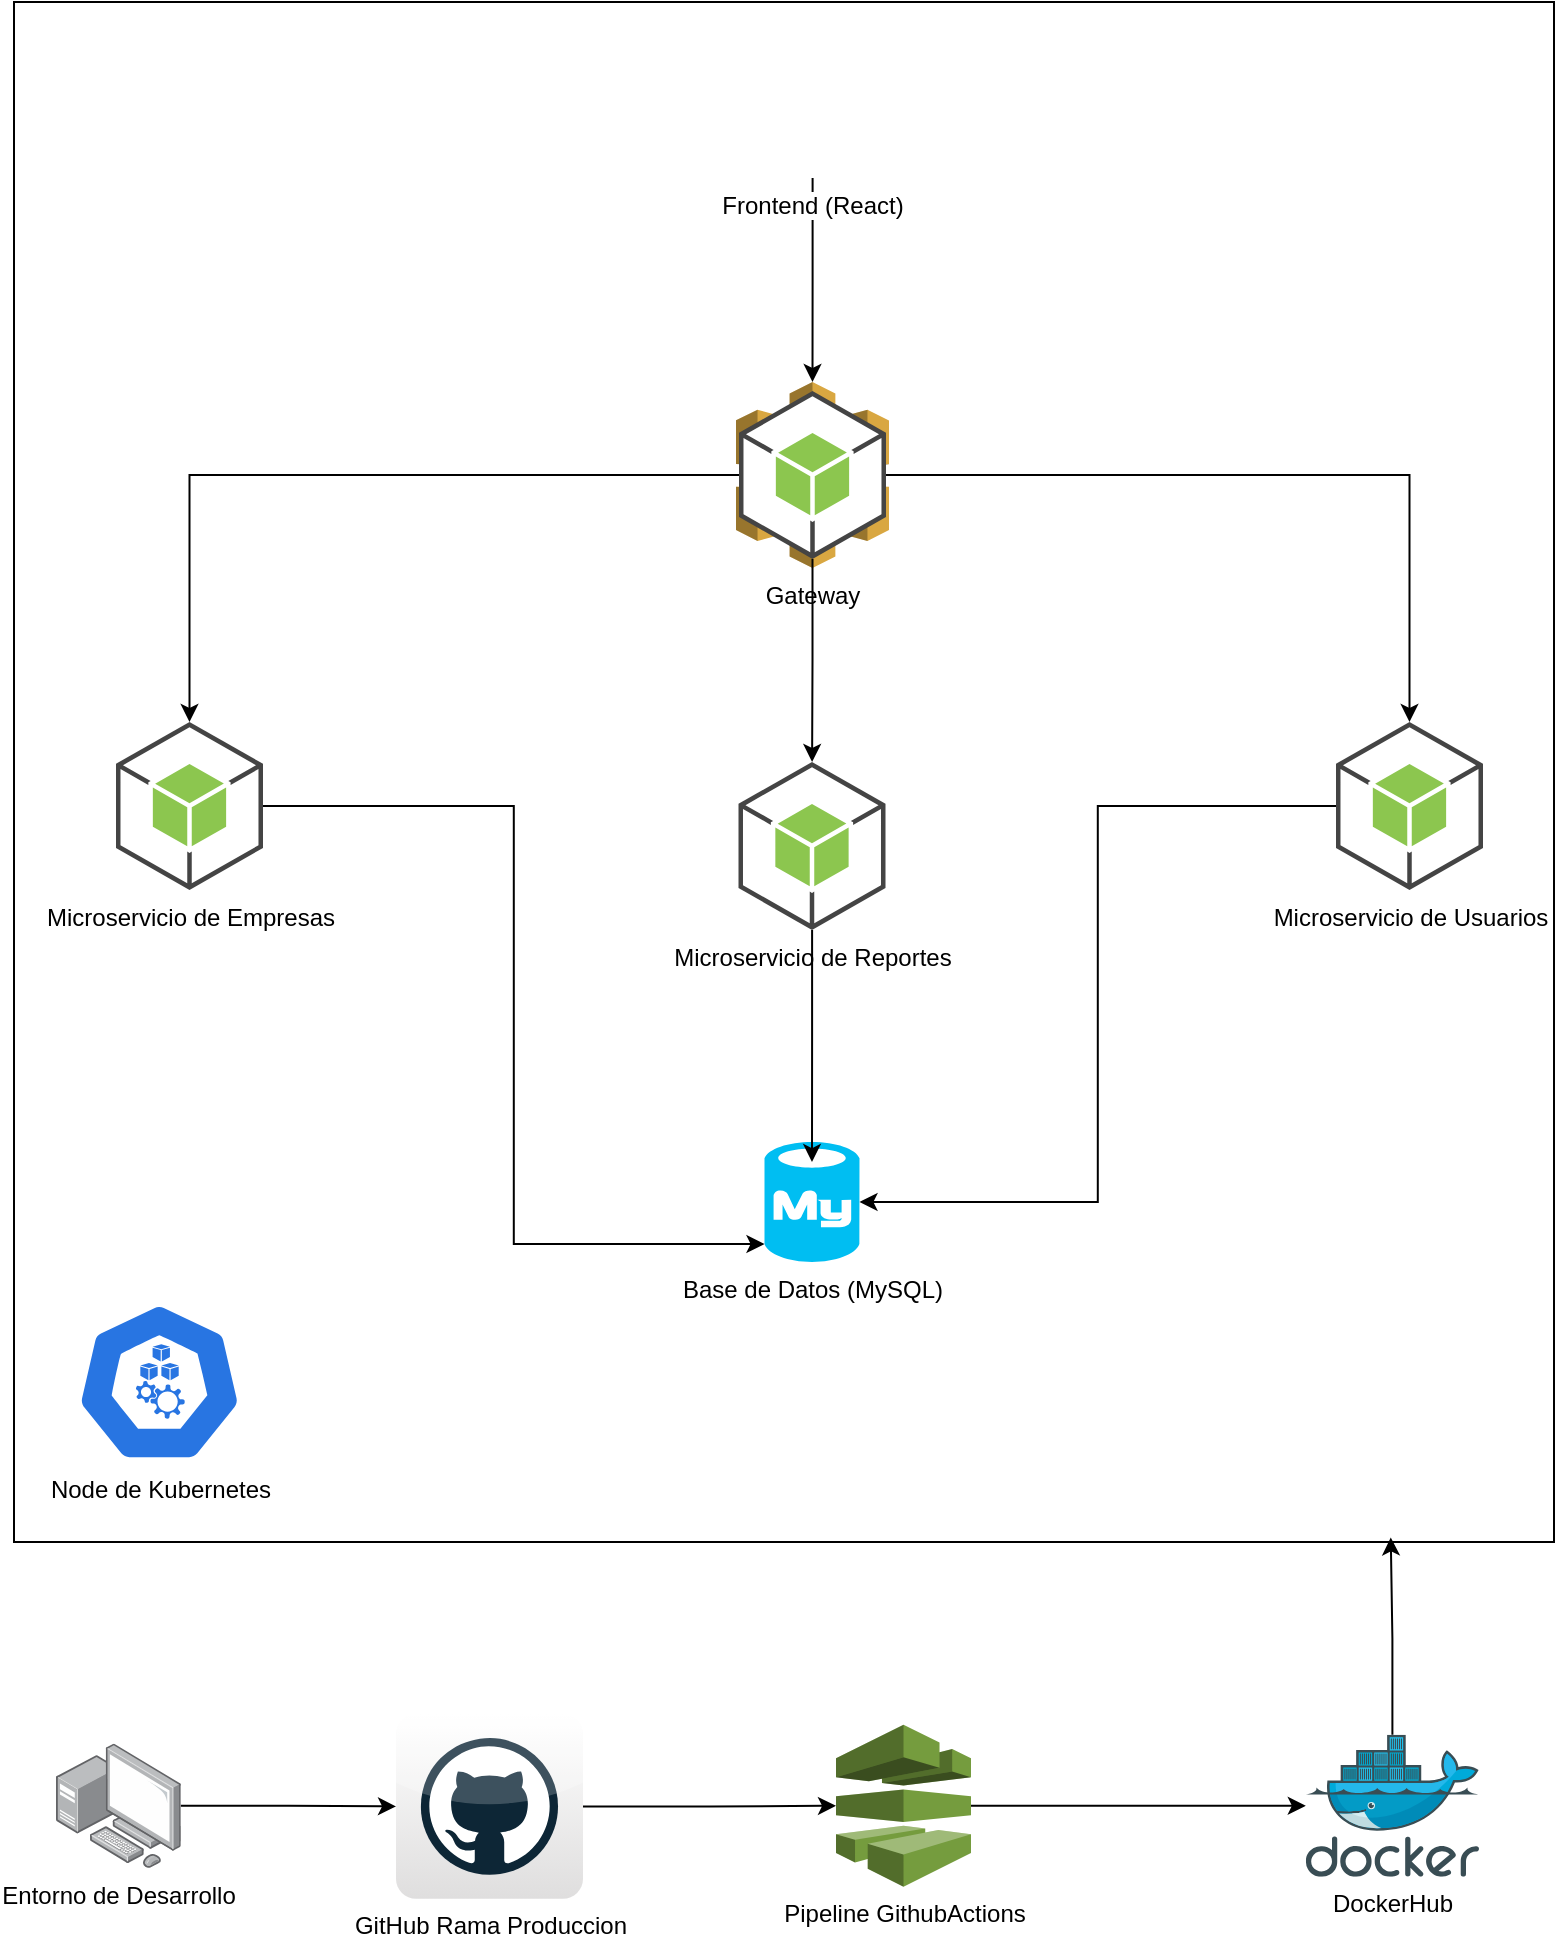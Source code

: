 <mxfile version="24.7.5">
  <diagram name="Página-1" id="iYmHUwp18aLXFyyz9uFH">
    <mxGraphModel dx="1185" dy="647" grid="1" gridSize="10" guides="1" tooltips="1" connect="1" arrows="1" fold="1" page="1" pageScale="1" pageWidth="827" pageHeight="1169" math="0" shadow="0">
      <root>
        <mxCell id="0" />
        <mxCell id="1" parent="0" />
        <mxCell id="nTsbLlRFeVZmrb5K8D4B-3" value="" style="edgeStyle=orthogonalEdgeStyle;rounded=0;orthogonalLoop=1;jettySize=auto;html=1;" edge="1" parent="1" source="nTsbLlRFeVZmrb5K8D4B-1" target="nTsbLlRFeVZmrb5K8D4B-2">
          <mxGeometry relative="1" as="geometry" />
        </mxCell>
        <mxCell id="nTsbLlRFeVZmrb5K8D4B-1" value="Frontend (React)" style="shape=image;html=1;verticalAlign=top;verticalLabelPosition=bottom;labelBackgroundColor=#ffffff;imageAspect=0;aspect=fixed;image=https://cdn0.iconfinder.com/data/icons/long-shadow-web-icons/512/javascript-128.png" vertex="1" parent="1">
          <mxGeometry x="394.25" y="40" width="68" height="68" as="geometry" />
        </mxCell>
        <mxCell id="nTsbLlRFeVZmrb5K8D4B-2" value="Gateway" style="outlineConnect=0;dashed=0;verticalLabelPosition=bottom;verticalAlign=top;align=center;html=1;shape=mxgraph.aws3.api_gateway;fillColor=#D9A741;gradientColor=none;" vertex="1" parent="1">
          <mxGeometry x="390" y="210" width="76.5" height="93" as="geometry" />
        </mxCell>
        <mxCell id="nTsbLlRFeVZmrb5K8D4B-8" value="" style="edgeStyle=orthogonalEdgeStyle;rounded=0;orthogonalLoop=1;jettySize=auto;html=1;" edge="1" parent="1" source="nTsbLlRFeVZmrb5K8D4B-4" target="nTsbLlRFeVZmrb5K8D4B-6">
          <mxGeometry relative="1" as="geometry" />
        </mxCell>
        <mxCell id="nTsbLlRFeVZmrb5K8D4B-9" style="edgeStyle=orthogonalEdgeStyle;rounded=0;orthogonalLoop=1;jettySize=auto;html=1;" edge="1" parent="1" source="nTsbLlRFeVZmrb5K8D4B-4" target="nTsbLlRFeVZmrb5K8D4B-7">
          <mxGeometry relative="1" as="geometry" />
        </mxCell>
        <mxCell id="nTsbLlRFeVZmrb5K8D4B-10" style="edgeStyle=orthogonalEdgeStyle;rounded=0;orthogonalLoop=1;jettySize=auto;html=1;exitX=0;exitY=0.5;exitDx=0;exitDy=0;exitPerimeter=0;" edge="1" parent="1" source="nTsbLlRFeVZmrb5K8D4B-4" target="nTsbLlRFeVZmrb5K8D4B-5">
          <mxGeometry relative="1" as="geometry" />
        </mxCell>
        <mxCell id="nTsbLlRFeVZmrb5K8D4B-4" value="" style="outlineConnect=0;dashed=0;verticalLabelPosition=bottom;verticalAlign=top;align=center;html=1;shape=mxgraph.aws3.android;fillColor=#8CC64F;gradientColor=none;" vertex="1" parent="1">
          <mxGeometry x="391.5" y="214.5" width="73.5" height="84" as="geometry" />
        </mxCell>
        <mxCell id="nTsbLlRFeVZmrb5K8D4B-5" value="Microservicio de Empresas" style="outlineConnect=0;dashed=0;verticalLabelPosition=bottom;verticalAlign=top;align=center;html=1;shape=mxgraph.aws3.android;fillColor=#8CC64F;gradientColor=none;" vertex="1" parent="1">
          <mxGeometry x="80" y="380" width="73.5" height="84" as="geometry" />
        </mxCell>
        <mxCell id="nTsbLlRFeVZmrb5K8D4B-6" value="Microservicio de Reportes" style="outlineConnect=0;dashed=0;verticalLabelPosition=bottom;verticalAlign=top;align=center;html=1;shape=mxgraph.aws3.android;fillColor=#8CC64F;gradientColor=none;" vertex="1" parent="1">
          <mxGeometry x="391.25" y="400" width="73.5" height="84" as="geometry" />
        </mxCell>
        <mxCell id="nTsbLlRFeVZmrb5K8D4B-7" value="Microservicio de Usuarios" style="outlineConnect=0;dashed=0;verticalLabelPosition=bottom;verticalAlign=top;align=center;html=1;shape=mxgraph.aws3.android;fillColor=#8CC64F;gradientColor=none;" vertex="1" parent="1">
          <mxGeometry x="690" y="380" width="73.5" height="84" as="geometry" />
        </mxCell>
        <mxCell id="nTsbLlRFeVZmrb5K8D4B-11" value="Base de Datos (MySQL)" style="verticalLabelPosition=bottom;html=1;verticalAlign=top;align=center;strokeColor=none;fillColor=#00BEF2;shape=mxgraph.azure.mysql_database;" vertex="1" parent="1">
          <mxGeometry x="404.25" y="590" width="47.5" height="60" as="geometry" />
        </mxCell>
        <mxCell id="nTsbLlRFeVZmrb5K8D4B-13" value="DockerHub" style="image;sketch=0;aspect=fixed;html=1;points=[];align=center;fontSize=12;image=img/lib/mscae/Docker.svg;" vertex="1" parent="1">
          <mxGeometry x="674.91" y="886.4" width="86.59" height="71" as="geometry" />
        </mxCell>
        <mxCell id="nTsbLlRFeVZmrb5K8D4B-14" value="Node de Kubernetes" style="aspect=fixed;sketch=0;html=1;dashed=0;whitespace=wrap;verticalLabelPosition=bottom;verticalAlign=top;fillColor=#2875E2;strokeColor=#ffffff;points=[[0.005,0.63,0],[0.1,0.2,0],[0.9,0.2,0],[0.5,0,0],[0.995,0.63,0],[0.72,0.99,0],[0.5,1,0],[0.28,0.99,0]];shape=mxgraph.kubernetes.icon2;prIcon=node" vertex="1" parent="1">
          <mxGeometry x="60" y="670" width="83.34" height="80" as="geometry" />
        </mxCell>
        <mxCell id="nTsbLlRFeVZmrb5K8D4B-29" style="edgeStyle=orthogonalEdgeStyle;rounded=0;orthogonalLoop=1;jettySize=auto;html=1;" edge="1" parent="1" source="nTsbLlRFeVZmrb5K8D4B-15" target="nTsbLlRFeVZmrb5K8D4B-16">
          <mxGeometry relative="1" as="geometry" />
        </mxCell>
        <mxCell id="nTsbLlRFeVZmrb5K8D4B-15" value="GitHub Rama Produccion" style="dashed=0;outlineConnect=0;html=1;align=center;labelPosition=center;verticalLabelPosition=bottom;verticalAlign=top;shape=mxgraph.webicons.github;gradientColor=#DFDEDE" vertex="1" parent="1">
          <mxGeometry x="220" y="876" width="93.5" height="92.4" as="geometry" />
        </mxCell>
        <mxCell id="nTsbLlRFeVZmrb5K8D4B-30" style="edgeStyle=orthogonalEdgeStyle;rounded=0;orthogonalLoop=1;jettySize=auto;html=1;" edge="1" parent="1" source="nTsbLlRFeVZmrb5K8D4B-16" target="nTsbLlRFeVZmrb5K8D4B-13">
          <mxGeometry relative="1" as="geometry" />
        </mxCell>
        <mxCell id="nTsbLlRFeVZmrb5K8D4B-16" value="Pipeline GithubActions" style="outlineConnect=0;dashed=0;verticalLabelPosition=bottom;verticalAlign=top;align=center;html=1;shape=mxgraph.aws3.codepipeline;fillColor=#759C3E;gradientColor=none;" vertex="1" parent="1">
          <mxGeometry x="440" y="881.4" width="67.5" height="81" as="geometry" />
        </mxCell>
        <mxCell id="nTsbLlRFeVZmrb5K8D4B-20" style="edgeStyle=orthogonalEdgeStyle;rounded=0;orthogonalLoop=1;jettySize=auto;html=1;entryX=1;entryY=0.5;entryDx=0;entryDy=0;entryPerimeter=0;" edge="1" parent="1" source="nTsbLlRFeVZmrb5K8D4B-7" target="nTsbLlRFeVZmrb5K8D4B-11">
          <mxGeometry relative="1" as="geometry" />
        </mxCell>
        <mxCell id="nTsbLlRFeVZmrb5K8D4B-21" style="edgeStyle=orthogonalEdgeStyle;rounded=0;orthogonalLoop=1;jettySize=auto;html=1;entryX=0.5;entryY=0.167;entryDx=0;entryDy=0;entryPerimeter=0;" edge="1" parent="1" source="nTsbLlRFeVZmrb5K8D4B-6" target="nTsbLlRFeVZmrb5K8D4B-11">
          <mxGeometry relative="1" as="geometry" />
        </mxCell>
        <mxCell id="nTsbLlRFeVZmrb5K8D4B-22" style="edgeStyle=orthogonalEdgeStyle;rounded=0;orthogonalLoop=1;jettySize=auto;html=1;entryX=0;entryY=0.85;entryDx=0;entryDy=0;entryPerimeter=0;" edge="1" parent="1" source="nTsbLlRFeVZmrb5K8D4B-5" target="nTsbLlRFeVZmrb5K8D4B-11">
          <mxGeometry relative="1" as="geometry" />
        </mxCell>
        <mxCell id="nTsbLlRFeVZmrb5K8D4B-26" value="" style="whiteSpace=wrap;html=1;aspect=fixed;overflow=hidden;fillColor=none;" vertex="1" parent="1">
          <mxGeometry x="29" y="20" width="770" height="770" as="geometry" />
        </mxCell>
        <mxCell id="nTsbLlRFeVZmrb5K8D4B-28" style="edgeStyle=orthogonalEdgeStyle;rounded=0;orthogonalLoop=1;jettySize=auto;html=1;" edge="1" parent="1" source="nTsbLlRFeVZmrb5K8D4B-27" target="nTsbLlRFeVZmrb5K8D4B-15">
          <mxGeometry relative="1" as="geometry" />
        </mxCell>
        <mxCell id="nTsbLlRFeVZmrb5K8D4B-27" value="Entorno de Desarrollo" style="image;points=[];aspect=fixed;html=1;align=center;shadow=0;dashed=0;image=img/lib/allied_telesis/computer_and_terminals/Personal_Computer_with_Server.svg;" vertex="1" parent="1">
          <mxGeometry x="50" y="890.7" width="62.4" height="62.4" as="geometry" />
        </mxCell>
        <mxCell id="nTsbLlRFeVZmrb5K8D4B-31" style="edgeStyle=orthogonalEdgeStyle;rounded=0;orthogonalLoop=1;jettySize=auto;html=1;entryX=0.894;entryY=0.997;entryDx=0;entryDy=0;entryPerimeter=0;" edge="1" parent="1" source="nTsbLlRFeVZmrb5K8D4B-13" target="nTsbLlRFeVZmrb5K8D4B-26">
          <mxGeometry relative="1" as="geometry" />
        </mxCell>
      </root>
    </mxGraphModel>
  </diagram>
</mxfile>
